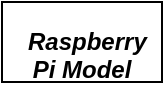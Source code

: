<mxfile version="21.6.6" type="device">
  <diagram name="Page-1" id="VEE738--ORKi9scVD2ri">
    <mxGraphModel dx="466" dy="811" grid="1" gridSize="10" guides="1" tooltips="1" connect="1" arrows="1" fold="1" page="1" pageScale="1" pageWidth="850" pageHeight="1100" math="0" shadow="0">
      <root>
        <mxCell id="0" />
        <mxCell id="1" parent="0" />
        <mxCell id="TbBKbhGkLjlb8d_9chD9-1" value="&lt;p style=&quot;margin:13px;&quot;&gt;&lt;b&gt;&lt;i&gt;Raspberry Pi Model B 8 GB&lt;/i&gt;&lt;/b&gt;&lt;/p&gt;" style="shape=rect;html=1;overflow=fill;whiteSpace=wrap;align=center;" vertex="1" parent="1">
          <mxGeometry x="160" y="260" width="80" height="40" as="geometry" />
        </mxCell>
      </root>
    </mxGraphModel>
  </diagram>
</mxfile>
